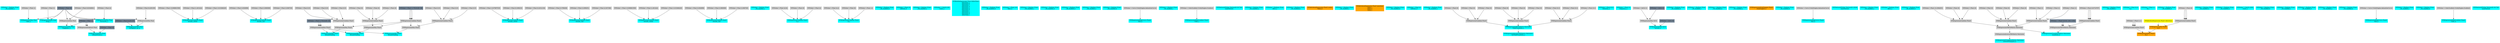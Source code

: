 digraph G {
node0 [shape="box" color="cyan" style="filled" label="VFXValue`1 Boolean (True)
_vfx_enabled_a"]
node1 [shape="box" color="cyan" style="filled" label="VFXExpressionMax Float
Rate_a"]
node2 [shape="box" color="lightgray" style="filled" label="VFXValue`1 Float (1)"]
node3 [shape="box" color="lightslategray" style="filled" label="VFXValue`1 Float (0)"]
node4 [shape="box" color="cyan" style="filled" label="VFXExpressionCombine Float3
bounds_center"]
node5 [shape="box" color="lightgray" style="filled" label="VFXValue`1 Float (-0,008661509)"]
node6 [shape="box" color="lightgray" style="filled" label="VFXValue`1 Float (1,401422)"]
node7 [shape="box" color="lightgray" style="filled" label="VFXValue`1 Float (-0,01848245)"]
node8 [shape="box" color="cyan" style="filled" label="VFXExpressionCombine Float3
bounds_size"]
node9 [shape="box" color="lightgray" style="filled" label="VFXValue`1 Float (3,004998)"]
node10 [shape="box" color="lightgray" style="filled" label="VFXValue`1 Float (3,960069)"]
node11 [shape="box" color="lightgray" style="filled" label="VFXValue`1 Float (3,060745)"]
node12 [shape="box" color="cyan" style="filled" label="VFXExpressionMin Float3
boundsPadding"]
node13 [shape="box" color="lightgray" style="filled" label="VFXExpressionMax Float3"]
node14 [shape="box" color="lightgray" style="filled" label="VFXExpressionCombine Float3"]
node15 [shape="box" color="lightgray" style="filled" label="VFXValue`1 Float (0,5)"]
node16 [shape="box" color="lightgray" style="filled" label="VFXValue`1 Float (0,5)"]
node17 [shape="box" color="lightgray" style="filled" label="VFXValue`1 Float (0,5)"]
node18 [shape="box" color="lightgray" style="filled" label="VFXExpressionCombine Float3"]
node19 [shape="box" color="lightslategray" style="filled" label="VFXValue`1 Float (-1,701412E+38)"]
node20 [shape="box" color="lightgray" style="filled" label="VFXExpressionCombine Float3"]
node21 [shape="box" color="lightslategray" style="filled" label="VFXValue`1 Float (1,701412E+38)"]
node22 [shape="box" color="cyan" style="filled" label="VFXExpressionCombine Float3
bounds_center"]
node23 [shape="box" color="lightgray" style="filled" label="VFXValue`1 Float (-0,07987535)"]
node24 [shape="box" color="lightgray" style="filled" label="VFXValue`1 Float (0,369233)"]
node25 [shape="box" color="lightgray" style="filled" label="VFXValue`1 Float (0,2012136)"]
node26 [shape="box" color="cyan" style="filled" label="VFXExpressionCombine Float3
bounds_size"]
node27 [shape="box" color="lightgray" style="filled" label="VFXValue`1 Float (3,709438)"]
node28 [shape="box" color="lightgray" style="filled" label="VFXValue`1 Float (3,099251)"]
node29 [shape="box" color="lightgray" style="filled" label="VFXValue`1 Float (2,547388)"]
node30 [shape="box" color="cyan" style="filled" label="VFXExpressionMin Float3
boundsPadding"]
node31 [shape="box" color="lightgray" style="filled" label="VFXExpressionMax Float3"]
node32 [shape="box" color="lightgray" style="filled" label="VFXExpressionCombine Float3"]
node33 [shape="box" color="lightgray" style="filled" label="VFXValue`1 Float (0)"]
node34 [shape="box" color="lightgray" style="filled" label="VFXValue`1 Float (0)"]
node35 [shape="box" color="lightgray" style="filled" label="VFXValue`1 Float (0)"]
node36 [shape="box" color="cyan" style="filled" label="VFXExpressionCombine Float3
bounds_center"]
node37 [shape="box" color="lightgray" style="filled" label="VFXValue`1 Float (-0,008661509)"]
node38 [shape="box" color="lightgray" style="filled" label="VFXValue`1 Float (1,401422)"]
node39 [shape="box" color="lightgray" style="filled" label="VFXValue`1 Float (-0,01848245)"]
node40 [shape="box" color="cyan" style="filled" label="VFXExpressionCombine Float3
bounds_size"]
node41 [shape="box" color="lightgray" style="filled" label="VFXValue`1 Float (3,004998)"]
node42 [shape="box" color="lightgray" style="filled" label="VFXValue`1 Float (3,960069)"]
node43 [shape="box" color="lightgray" style="filled" label="VFXValue`1 Float (3,060745)"]
node44 [shape="box" color="cyan" style="filled" label="VFXExpressionMin Float3
boundsPadding"]
node45 [shape="box" color="lightgray" style="filled" label="VFXExpressionMax Float3"]
node46 [shape="box" color="lightgray" style="filled" label="VFXExpressionCombine Float3"]
node47 [shape="box" color="lightgray" style="filled" label="VFXValue`1 Float (0,5)"]
node48 [shape="box" color="lightgray" style="filled" label="VFXValue`1 Float (0,5)"]
node49 [shape="box" color="lightgray" style="filled" label="VFXValue`1 Float (0,5)"]
node50 [shape="box" color="cyan" style="filled" label="VFXValue`1 Boolean (True)
_vfx_enabled_a"]
node51 [shape="box" color="cyan" style="filled" label="VFXExpressionCombine Float3
A_a"]
node52 [shape="box" color="lightgray" style="filled" label="VFXValue`1 Float (4,02)"]
node53 [shape="box" color="lightgray" style="filled" label="VFXValue`1 Float (0)"]
node54 [shape="box" color="lightgray" style="filled" label="VFXValue`1 Float (2)"]
node55 [shape="box" color="cyan" style="filled" label="VFXExpressionCombine Float3
B_a"]
node56 [shape="box" color="lightgray" style="filled" label="VFXValue`1 Float (4,2)"]
node57 [shape="box" color="lightgray" style="filled" label="VFXValue`1 Float (0)"]
node58 [shape="box" color="lightgray" style="filled" label="VFXValue`1 Float (-2)"]
node59 [shape="box" color="cyan" style="filled" label="VFXValue`1 Boolean (True)
_vfx_enabled_b"]
node60 [shape="box" color="cyan" style="filled" label="VFXValue`1 Float (3)
Lifetime_b"]
node61 [shape="box" color="cyan" style="filled" label="VFXValue`1 Boolean (True)
_vfx_enabled_a"]
node62 [shape="box" color="cyan" style="filled" label="VFXValue`1 Uint32 (20)
count_a"]
node63 [shape="box" color="cyan" style="filled" label="VFXBuiltInExpression Float (DeltaTime)
deltaTime_a
deltaTime_b
deltaTime_c
deltaTime_d
deltaTime_a
deltaTime_b
deltaTime_c
deltaTime_a
deltaTime_b
deltaTime_c"]
node64 [shape="box" color="cyan" style="filled" label="VFXValue`1 Boolean (True)
_vfx_enabled_b"]
node65 [shape="box" color="cyan" style="filled" label="VFXValue`1 Float (10)
Rate_b"]
node66 [shape="box" color="cyan" style="filled" label="VFXValue`1 Boolean (True)
_vfx_enabled_c"]
node67 [shape="box" color="cyan" style="filled" label="VFXValue`1 Boolean (True)
_vfx_enabled_d"]
node68 [shape="box" color="cyan" style="filled" label="VFXValue`1 Boolean (True)
_vfx_enabled_e"]
node69 [shape="box" color="cyan" style="filled" label="VFXValue`1 Boolean (True)
_vfx_enabled_a"]
node70 [shape="box" color="cyan" style="filled" label="VFXValue`1 Boolean (True)
_vfx_enabled_b"]
node71 [shape="box" color="cyan" style="filled" label="VFXExpressionBakeCurve Float4
Size_b"]
node72 [shape="box" color="lightgray" style="filled" label="VFXValue`1 Curve (UnityEngine.AnimationCurve)"]
node73 [shape="box" color="cyan" style="filled" label="VFXValue`1 Boolean (True)
_vfx_enabled_c"]
node74 [shape="box" color="cyan" style="filled" label="VFXExpressionBakeGradient Float3
Color_c"]
node75 [shape="box" color="lightgray" style="filled" label="VFXValue`1 ColorGradient (UnityEngine.Gradient)"]
node76 [shape="box" color="cyan" style="filled" label="VFXTexture2DValue Texture2D (91726)
mainTexture"]
node77 [shape="box" color="cyan" style="filled" label="VFXValue`1 Boolean (True)
_vfx_enabled_a"]
node78 [shape="box" color="cyan" style="filled" label="VFXValue`1 Boolean (True)
Alive_a"]
node79 [shape="box" color="cyan" style="filled" label="VFXValue`1 Boolean (True)
_vfx_enabled_b"]
node80 [shape="box" color="orange" style="filled" label="VFXAttributeExpression Float3 (color)
Value_b"]
node81 [shape="box" color="cyan" style="filled" label="VFXValue`1 Boolean (True)
_vfx_enabled_c"]
node82 [shape="box" color="orange" style="filled" label="VFXAttributeExpression Float3 (position)
Value_c
Value_e
Value_c"]
node83 [shape="box" color="cyan" style="filled" label="VFXValue`1 Boolean (True)
_vfx_enabled_d"]
node84 [shape="box" color="cyan" style="filled" label="VFXValue`1 Float (2)
Lifetime_d"]
node85 [shape="box" color="cyan" style="filled" label="VFXValue`1 Boolean (True)
_vfx_enabled_a"]
node86 [shape="box" color="cyan" style="filled" label="VFXExpressionInverseTRSMatrix Matrix4x4
InvFieldTransform_a"]
node87 [shape="box" color="cyan" style="filled" label="VFXExpressionTRSToMatrix Matrix4x4
FieldTransform_a"]
node88 [shape="box" color="lightgray" style="filled" label="VFXExpressionCombine Float3"]
node89 [shape="box" color="lightgray" style="filled" label="VFXValue`1 Float (0)"]
node90 [shape="box" color="lightgray" style="filled" label="VFXValue`1 Float (0)"]
node91 [shape="box" color="lightgray" style="filled" label="VFXValue`1 Float (0)"]
node92 [shape="box" color="lightgray" style="filled" label="VFXExpressionCombine Float3"]
node93 [shape="box" color="lightgray" style="filled" label="VFXValue`1 Float (0)"]
node94 [shape="box" color="lightgray" style="filled" label="VFXValue`1 Float (0)"]
node95 [shape="box" color="lightgray" style="filled" label="VFXValue`1 Float (0)"]
node96 [shape="box" color="lightgray" style="filled" label="VFXExpressionCombine Float3"]
node97 [shape="box" color="lightgray" style="filled" label="VFXValue`1 Float (0,3)"]
node98 [shape="box" color="lightgray" style="filled" label="VFXValue`1 Float (0,3)"]
node99 [shape="box" color="lightgray" style="filled" label="VFXValue`1 Float (0,3)"]
node100 [shape="box" color="cyan" style="filled" label="VFXValue`1 Float (0,3)
Intensity_a"]
node101 [shape="box" color="cyan" style="filled" label="VFXExpressionMax Float
Drag_a"]
node102 [shape="box" color="lightgray" style="filled" label="VFXValue`1 Float (1)"]
node103 [shape="box" color="cyan" style="filled" label="VFXValue`1 Float (1)
frequency_a"]
node104 [shape="box" color="cyan" style="filled" label="VFXExpressionMin Int32
octaves_a"]
node105 [shape="box" color="lightgray" style="filled" label="VFXExpressionMax Int32"]
node106 [shape="box" color="lightgray" style="filled" label="VFXValue`1 Int32 (1)"]
node107 [shape="box" color="lightslategray" style="filled" label="VFXValue`1 Int32 (1)"]
node108 [shape="box" color="lightslategray" style="filled" label="VFXValue`1 Int32 (8)"]
node109 [shape="box" color="cyan" style="filled" label="VFXExpressionMin Float
roughness_a"]
node110 [shape="box" color="lightgray" style="filled" label="VFXExpressionMax Float"]
node111 [shape="box" color="lightgray" style="filled" label="VFXValue`1 Float (0,8348661)"]
node112 [shape="box" color="lightslategray" style="filled" label="VFXValue`1 Float (1)"]
node113 [shape="box" color="cyan" style="filled" label="VFXExpressionMax Float
lacunarity_a"]
node114 [shape="box" color="lightgray" style="filled" label="VFXValue`1 Float (2)"]
node115 [shape="box" color="cyan" style="filled" label="VFXValue`1 Boolean (True)
_vfx_enabled_b"]
node116 [shape="box" color="cyan" style="filled" label="VFXValue`1 Boolean (True)
_vfx_enabled_c"]
node117 [shape="box" color="cyan" style="filled" label="VFXValue`1 Boolean (True)
_vfx_enabled_d"]
node118 [shape="box" color="cyan" style="filled" label="VFXValue`1 Boolean (True)
_vfx_enabled_a"]
node119 [shape="box" color="orange" style="filled" label="VFXExpressionStripTangent Float3
stripTangent_a"]
node120 [shape="box" color="cyan" style="filled" label="VFXValue`1 Boolean (True)
_vfx_enabled_b"]
node121 [shape="box" color="cyan" style="filled" label="VFXExpressionBakeCurve Float4
Size_b"]
node122 [shape="box" color="lightgray" style="filled" label="VFXValue`1 Curve (UnityEngine.AnimationCurve)"]
node123 [shape="box" color="cyan" style="filled" label="VFXTexture2DValue Texture2D (3038)
mainTexture"]
node124 [shape="box" color="cyan" style="filled" label="VFXValue`1 Boolean (True)
_vfx_enabled_a"]
node125 [shape="box" color="cyan" style="filled" label="VFXValue`1 Boolean (True)
Alive_a"]
node126 [shape="box" color="cyan" style="filled" label="VFXValue`1 Boolean (True)
_vfx_enabled_b"]
node127 [shape="box" color="cyan" style="filled" label="VFXExpressionMin Float
arcSphere_arc_b"]
node128 [shape="box" color="lightgray" style="filled" label="VFXExpressionMax Float"]
node129 [shape="box" color="lightgray" style="filled" label="VFXValue`1 Float (6,283185)"]
node130 [shape="box" color="lightslategray" style="filled" label="VFXValue`1 Float (6,283185)"]
node131 [shape="box" color="cyan" style="filled" label="VFXExpressionTransformMatrix Matrix4x4
transform_b"]
node132 [shape="box" color="lightgray" style="filled" label="VFXExpressionTRSToMatrix Matrix4x4"]
node133 [shape="box" color="lightgray" style="filled" label="VFXExpressionCombine Float3"]
node134 [shape="box" color="lightgray" style="filled" label="VFXValue`1 Float (-0,1064453)"]
node135 [shape="box" color="lightgray" style="filled" label="VFXValue`1 Float (0)"]
node136 [shape="box" color="lightgray" style="filled" label="VFXValue`1 Float (0)"]
node137 [shape="box" color="lightgray" style="filled" label="VFXExpressionCombine Float3"]
node138 [shape="box" color="lightgray" style="filled" label="VFXValue`1 Float (0)"]
node139 [shape="box" color="lightgray" style="filled" label="VFXValue`1 Float (0)"]
node140 [shape="box" color="lightgray" style="filled" label="VFXValue`1 Float (0)"]
node141 [shape="box" color="lightgray" style="filled" label="VFXExpressionCombine Float3"]
node142 [shape="box" color="lightgray" style="filled" label="VFXValue`1 Float (1)"]
node143 [shape="box" color="lightgray" style="filled" label="VFXValue`1 Float (1)"]
node144 [shape="box" color="lightgray" style="filled" label="VFXValue`1 Float (1)"]
node145 [shape="box" color="lightgray" style="filled" label="VFXExpressionTRSToMatrix Matrix4x4"]
node146 [shape="box" color="lightslategray" style="filled" label="VFXValue`1 Float3 ((0.00, 0.00, 0.00))"]
node147 [shape="box" color="lightgray" style="filled" label="VFXExpressionCombine Float3"]
node148 [shape="box" color="lightgray" style="filled" label="VFXValue`1 Float (0,9716797)"]
node149 [shape="box" color="cyan" style="filled" label="VFXExpressionTransposeMatrix Matrix4x4
inverseTranspose_b"]
node150 [shape="box" color="lightgray" style="filled" label="VFXExpressionInverseTRSMatrix Matrix4x4"]
node151 [shape="box" color="cyan" style="filled" label="VFXExpressionPow Float
volumeFactor_b"]
node152 [shape="box" color="lightgray" style="filled" label="VFXExpressionSubtract Float"]
node153 [shape="box" color="lightslategray" style="filled" label="VFXValue`1 Float (3)"]
node154 [shape="box" color="cyan" style="filled" label="VFXValue`1 Boolean (True)
_vfx_enabled_c"]
node155 [shape="box" color="cyan" style="filled" label="VFXValue`1 Float (0,2)
A_c"]
node156 [shape="box" color="cyan" style="filled" label="VFXValue`1 Float (1)
B_c"]
node157 [shape="box" color="cyan" style="filled" label="VFXValue`1 Boolean (True)
_vfx_enabled_d"]
node158 [shape="box" color="orange" style="filled" label="VFXExpressionMul Float3
A_d"]
node159 [shape="box" color="yellow" style="filled" label="VFXAttributeExpression Float3 (direction)"]
node160 [shape="box" color="lightgray" style="filled" label="VFXExpressionCombine Float3"]
node161 [shape="box" color="lightgray" style="filled" label="VFXValue`1 Float (6)"]
node162 [shape="box" color="orange" style="filled" label="VFXExpressionMul Float3
B_d"]
node163 [shape="box" color="lightgray" style="filled" label="VFXExpressionCombine Float3"]
node164 [shape="box" color="lightgray" style="filled" label="VFXValue`1 Float (1,1)"]
node165 [shape="box" color="cyan" style="filled" label="VFXValue`1 Boolean (True)
_vfx_enabled_e"]
node166 [shape="box" color="cyan" style="filled" label="VFXValue`1 Boolean (True)
_vfx_enabled_a"]
node167 [shape="box" color="cyan" style="filled" label="VFXValue`1 Uint32 (200)
count_a"]
node168 [shape="box" color="cyan" style="filled" label="VFXValue`1 Boolean (True)
_vfx_enabled_b"]
node169 [shape="box" color="cyan" style="filled" label="VFXValue`1 Boolean (True)
_vfx_enabled_c"]
node170 [shape="box" color="cyan" style="filled" label="VFXValue`1 Boolean (True)
_vfx_enabled_d"]
node171 [shape="box" color="cyan" style="filled" label="VFXValue`1 Boolean (True)
_vfx_enabled_a"]
node172 [shape="box" color="cyan" style="filled" label="VFXValue`1 Boolean (True)
_vfx_enabled_b"]
node173 [shape="box" color="cyan" style="filled" label="VFXExpressionBakeCurve Float4
Size_b"]
node174 [shape="box" color="lightgray" style="filled" label="VFXValue`1 Curve (UnityEngine.AnimationCurve)"]
node175 [shape="box" color="cyan" style="filled" label="VFXValue`1 Boolean (True)
_vfx_enabled_c"]
node176 [shape="box" color="cyan" style="filled" label="VFXValue`1 Boolean (True)
_vfx_enabled_d"]
node177 [shape="box" color="cyan" style="filled" label="VFXExpressionBakeGradient Float3
Color_d"]
node178 [shape="box" color="lightgray" style="filled" label="VFXValue`1 ColorGradient (UnityEngine.Gradient)"]
node179 [shape="box" color="cyan" style="filled" label="VFXTexture2DValue Texture2D (91726)
mainTexture"]
node2 -> node1 [headlabel="0"]
node3 -> node1 [headlabel="1"]
node5 -> node4 [headlabel="0"]
node6 -> node4 [headlabel="1"]
node7 -> node4 [headlabel="2"]
node9 -> node8 [headlabel="0"]
node10 -> node8 [headlabel="1"]
node11 -> node8 [headlabel="2"]
node13 -> node12 [headlabel="0"]
node20 -> node12 [headlabel="1"]
node14 -> node13 [headlabel="0"]
node18 -> node13 [headlabel="1"]
node15 -> node14 [headlabel="0"]
node16 -> node14 [headlabel="1"]
node17 -> node14 [headlabel="2"]
node19 -> node18 [headlabel="0"]
node19 -> node18 [headlabel="1"]
node19 -> node18 [headlabel="2"]
node21 -> node20 [headlabel="0"]
node21 -> node20 [headlabel="1"]
node21 -> node20 [headlabel="2"]
node23 -> node22 [headlabel="0"]
node24 -> node22 [headlabel="1"]
node25 -> node22 [headlabel="2"]
node27 -> node26 [headlabel="0"]
node28 -> node26 [headlabel="1"]
node29 -> node26 [headlabel="2"]
node31 -> node30 [headlabel="0"]
node20 -> node30 [headlabel="1"]
node32 -> node31 [headlabel="0"]
node18 -> node31 [headlabel="1"]
node33 -> node32 [headlabel="0"]
node34 -> node32 [headlabel="1"]
node35 -> node32 [headlabel="2"]
node37 -> node36 [headlabel="0"]
node38 -> node36 [headlabel="1"]
node39 -> node36 [headlabel="2"]
node41 -> node40 [headlabel="0"]
node42 -> node40 [headlabel="1"]
node43 -> node40 [headlabel="2"]
node45 -> node44 [headlabel="0"]
node20 -> node44 [headlabel="1"]
node46 -> node45 [headlabel="0"]
node18 -> node45 [headlabel="1"]
node47 -> node46 [headlabel="0"]
node48 -> node46 [headlabel="1"]
node49 -> node46 [headlabel="2"]
node52 -> node51 [headlabel="0"]
node53 -> node51 [headlabel="1"]
node54 -> node51 [headlabel="2"]
node56 -> node55 [headlabel="0"]
node57 -> node55 [headlabel="1"]
node58 -> node55 [headlabel="2"]
node72 -> node71 
node75 -> node74 
node87 -> node86 
node88 -> node87 [headlabel="0"]
node92 -> node87 [headlabel="1"]
node96 -> node87 [headlabel="2"]
node89 -> node88 [headlabel="0"]
node90 -> node88 [headlabel="1"]
node91 -> node88 [headlabel="2"]
node93 -> node92 [headlabel="0"]
node94 -> node92 [headlabel="1"]
node95 -> node92 [headlabel="2"]
node97 -> node96 [headlabel="0"]
node98 -> node96 [headlabel="1"]
node99 -> node96 [headlabel="2"]
node102 -> node101 [headlabel="0"]
node3 -> node101 [headlabel="1"]
node105 -> node104 [headlabel="0"]
node108 -> node104 [headlabel="1"]
node106 -> node105 [headlabel="0"]
node107 -> node105 [headlabel="1"]
node110 -> node109 [headlabel="0"]
node112 -> node109 [headlabel="1"]
node111 -> node110 [headlabel="0"]
node3 -> node110 [headlabel="1"]
node114 -> node113 [headlabel="0"]
node3 -> node113 [headlabel="1"]
node122 -> node121 
node128 -> node127 [headlabel="0"]
node130 -> node127 [headlabel="1"]
node129 -> node128 [headlabel="0"]
node3 -> node128 [headlabel="1"]
node132 -> node131 [headlabel="0"]
node145 -> node131 [headlabel="1"]
node133 -> node132 [headlabel="0"]
node137 -> node132 [headlabel="1"]
node141 -> node132 [headlabel="2"]
node134 -> node133 [headlabel="0"]
node135 -> node133 [headlabel="1"]
node136 -> node133 [headlabel="2"]
node138 -> node137 [headlabel="0"]
node139 -> node137 [headlabel="1"]
node140 -> node137 [headlabel="2"]
node142 -> node141 [headlabel="0"]
node143 -> node141 [headlabel="1"]
node144 -> node141 [headlabel="2"]
node146 -> node145 [headlabel="0"]
node146 -> node145 [headlabel="1"]
node147 -> node145 [headlabel="2"]
node148 -> node147 [headlabel="0"]
node148 -> node147 [headlabel="1"]
node148 -> node147 [headlabel="2"]
node150 -> node149 
node132 -> node150 
node152 -> node151 [headlabel="0"]
node153 -> node151 [headlabel="1"]
node112 -> node152 [headlabel="0"]
node112 -> node152 [headlabel="1"]
node159 -> node158 [headlabel="0"]
node160 -> node158 [headlabel="1"]
node161 -> node160 [headlabel="0"]
node161 -> node160 [headlabel="1"]
node161 -> node160 [headlabel="2"]
node158 -> node162 [headlabel="0"]
node163 -> node162 [headlabel="1"]
node164 -> node163 [headlabel="0"]
node164 -> node163 [headlabel="1"]
node164 -> node163 [headlabel="2"]
node174 -> node173 
node178 -> node177 
}
